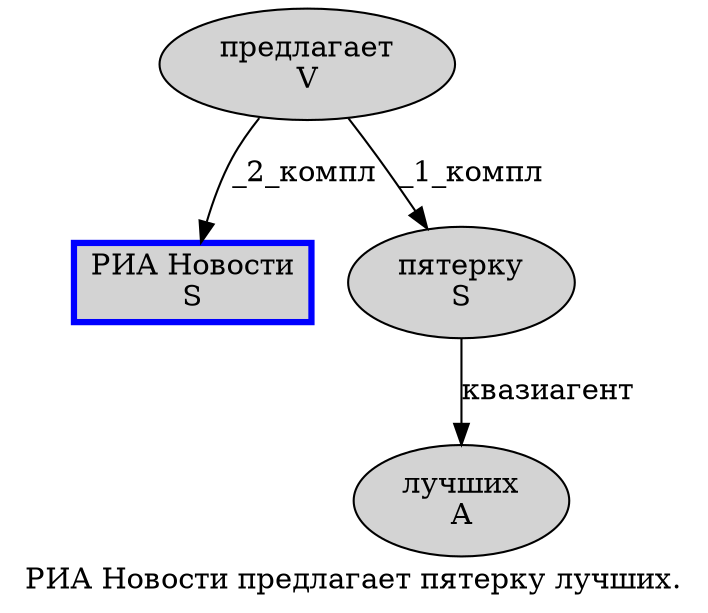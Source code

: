 digraph SENTENCE_437 {
	graph [label="РИА Новости предлагает пятерку лучших."]
	node [style=filled]
		0 [label="РИА Новости
S" color=blue fillcolor=lightgray penwidth=3 shape=box]
		1 [label="предлагает
V" color="" fillcolor=lightgray penwidth=1 shape=ellipse]
		2 [label="пятерку
S" color="" fillcolor=lightgray penwidth=1 shape=ellipse]
		3 [label="лучших
A" color="" fillcolor=lightgray penwidth=1 shape=ellipse]
			1 -> 0 [label="_2_компл"]
			1 -> 2 [label="_1_компл"]
			2 -> 3 [label="квазиагент"]
}
